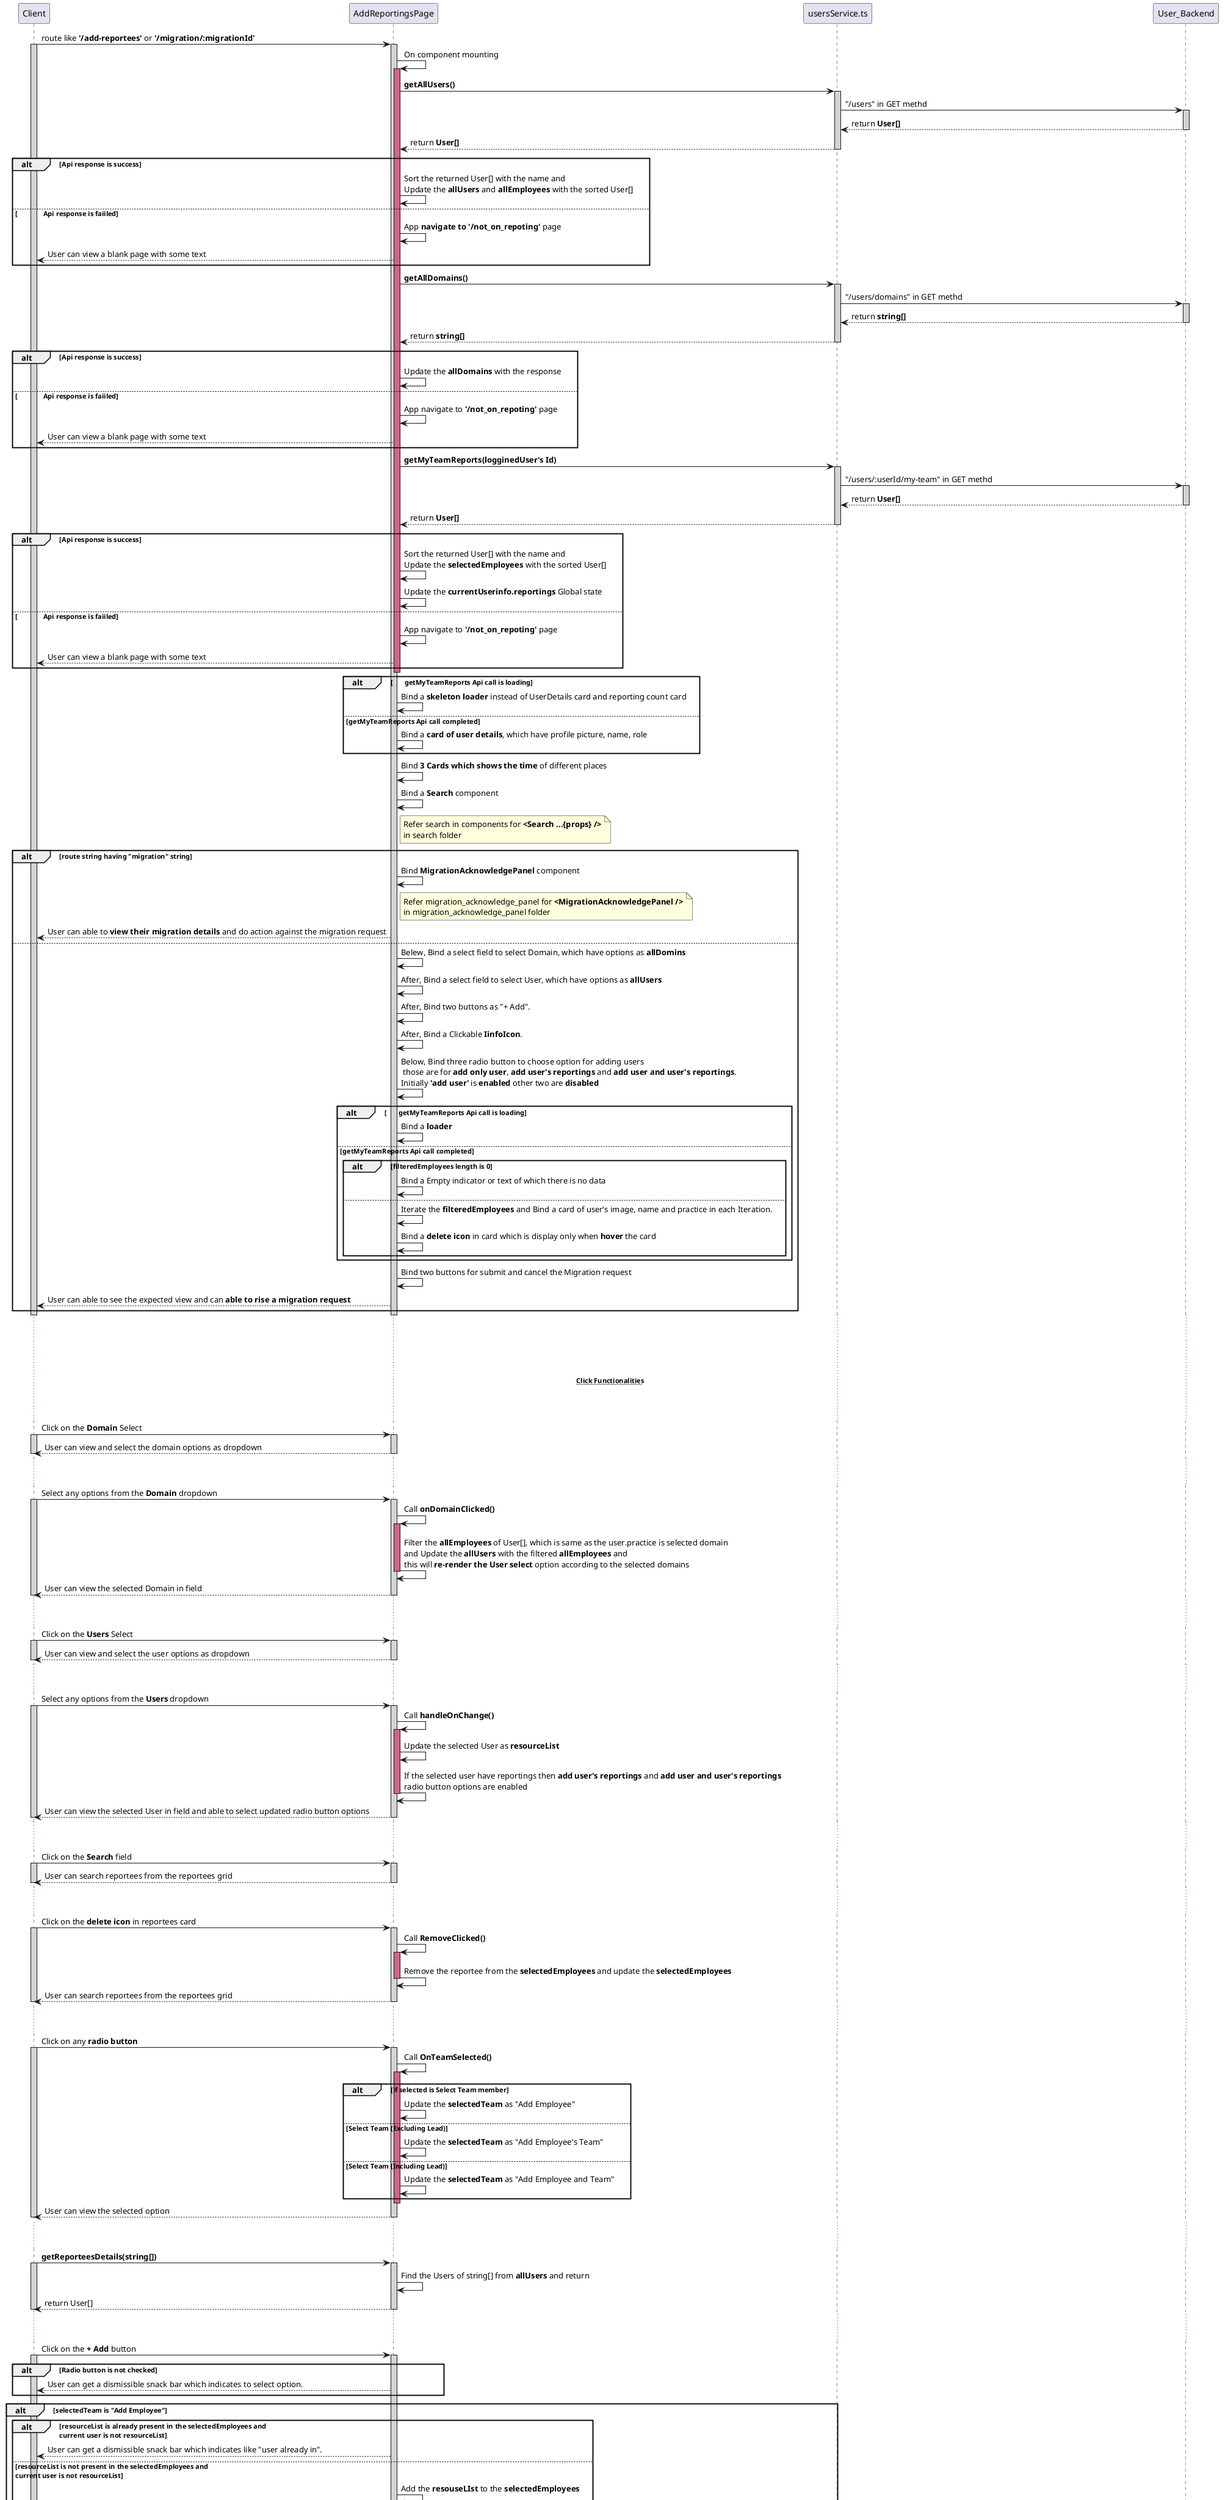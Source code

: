 @startuml AddReportingsPage Sequence Diagram 

participant Client 
participant AddReportingsPage

Client -> AddReportingsPage : route like **'/add-reportees'** or **'/migration/:migrationId'**
activate Client #D3D3D3
activate AddReportingsPage #D3D3D3
    AddReportingsPage -> AddReportingsPage : On component mounting
    activate AddReportingsPage #D16587
        AddReportingsPage -> usersService.ts : **getAllUsers()**
        activate usersService.ts #D3D3D3
            usersService.ts -> User_Backend : "/users" in GET methd
            activate User_Backend #D3D3D3
                usersService.ts <-- User_Backend : return **User[]**
            deactivate User_Backend
            AddReportingsPage <-- usersService.ts : return **User[]**
        deactivate usersService.ts
        alt Api response is success 
            AddReportingsPage -> AddReportingsPage : Sort the returned User[] with the name and\nUpdate the **allUsers** and **allEmployees** with the sorted User[]
        else \t\tApi response is faiiled
            AddReportingsPage -> AddReportingsPage : App **navigate to '/not_on_repoting'** page
            Client <-- AddReportingsPage : User can view a blank page with some text
        end
        AddReportingsPage -> usersService.ts : **getAllDomains()**
        activate usersService.ts #D3D3D3
            usersService.ts -> User_Backend : "/users/domains" in GET methd
            activate User_Backend #D3D3D3
                usersService.ts <-- User_Backend : return **string[]**
            deactivate User_Backend
            AddReportingsPage <-- usersService.ts : return **string[]**
        deactivate usersService.ts
        alt Api response is success 
            AddReportingsPage -> AddReportingsPage : Update the **allDomains** with the response
        else \t\tApi response is faiiled
            AddReportingsPage -> AddReportingsPage : App navigate to **'/not_on_repoting'** page
            Client <-- AddReportingsPage : User can view a blank page with some text
        end
        AddReportingsPage -> usersService.ts : **getMyTeamReports(logginedUser's Id)**
        activate usersService.ts #D3D3D3
            usersService.ts -> User_Backend : "/users/:userId/my-team" in GET methd
            activate User_Backend #D3D3D3
                usersService.ts <-- User_Backend : return **User[]**
            deactivate User_Backend
            AddReportingsPage <-- usersService.ts : return **User[]**
        deactivate usersService.ts
        alt Api response is success 
            AddReportingsPage -> AddReportingsPage : Sort the returned User[] with the name and\nUpdate the **selectedEmployees** with the sorted User[]
            AddReportingsPage -> AddReportingsPage : Update the **currentUserinfo.reportings** Global state
        else \t\tApi response is faiiled
            AddReportingsPage -> AddReportingsPage : App navigate to **'/not_on_repoting'** page
            Client <-- AddReportingsPage : User can view a blank page with some text
        end
    deactivate AddReportingsPage
    alt \tgetMyTeamReports Api call is loading
        AddReportingsPage -> AddReportingsPage : Bind a **skeleton loader** instead of UserDetails card and reporting count card
    else getMyTeamReports Api call completed
        AddReportingsPage -> AddReportingsPage : Bind a **card of user details**, which have profile picture, name, role
    end 
    AddReportingsPage -> AddReportingsPage : Bind **3 Cards which shows the time** of different places
    AddReportingsPage -> AddReportingsPage : Bind a **Search** component 
    note right of AddReportingsPage : Refer search in components for **<Search ...{props} />**\nin search folder
    alt route string having "migration" string
        AddReportingsPage -> AddReportingsPage : Bind **MigrationAcknowledgePanel** component
        note right of AddReportingsPage : Refer migration_acknowledge_panel for **<MigrationAcknowledgePanel />**\nin migration_acknowledge_panel folder
        Client <-- AddReportingsPage : User can able to **view their migration details** and do action against the migration request
    else 
        AddReportingsPage -> AddReportingsPage : Belew, Bind a select field to select Domain, which have options as **allDomins**
        AddReportingsPage -> AddReportingsPage : After, Bind a select field to select User, which have options as **allUsers**
        AddReportingsPage -> AddReportingsPage : After, Bind two buttons as "+ Add". 
        AddReportingsPage -> AddReportingsPage : After, Bind a Clickable **IinfoIcon**.
        AddReportingsPage -> AddReportingsPage : Below, Bind three radio button to choose option for adding users \n those are for **add only user**, **add user's reportings** and **add user and user's reportings**. \nInitially **'add user'** is **enabled** other two are **disabled**
        alt \tgetMyTeamReports Api call is loading 
            AddReportingsPage -> AddReportingsPage : Bind a **loader** 
        else getMyTeamReports Api call completed
            alt filteredEmployees length is 0
                AddReportingsPage -> AddReportingsPage : Bind a Empty indicator or text of which there is no data
            else 
                AddReportingsPage -> AddReportingsPage : Iterate the **filteredEmployees** and Bind a card of user's image, name and practice in each Iteration.
                AddReportingsPage -> AddReportingsPage : Bind a **delete icon** in card which is display only when **hover** the card
            end
        end 
        AddReportingsPage -> AddReportingsPage : Bind two buttons for submit and cancel the Migration request
        Client <-- AddReportingsPage : User can able to see the expected view and can **able to rise a migration request**
    end 
deactivate AddReportingsPage
deactivate Client


... ...
... ...
...~~**Click Functionalities**~~...

... ...

Client -> AddReportingsPage : Click on the **Domain** Select 
activate Client #D3D3D3
activate AddReportingsPage #D3D3D3
    Client <-- AddReportingsPage : User can view and select the domain options as dropdown
deactivate AddReportingsPage
deactivate Client

... ...

Client -> AddReportingsPage : Select any options from the **Domain** dropdown 
activate Client #D3D3D3
activate AddReportingsPage #D3D3D3
    AddReportingsPage -> AddReportingsPage : Call **onDomainClicked()**
    activate AddReportingsPage #D16587
        AddReportingsPage -> AddReportingsPage : Filter the **allEmployees** of User[], which is same as the user.practice is selected domain \nand Update the **allUsers** with the filtered **allEmployees** and \nthis will **re-render the User select** option according to the selected domains
    deactivate AddReportingsPage
    Client <-- AddReportingsPage : User can view the selected Domain in field
deactivate AddReportingsPage
deactivate Client

... ...

Client -> AddReportingsPage : Click on the **Users** Select 
activate Client #D3D3D3
activate AddReportingsPage #D3D3D3
    Client <-- AddReportingsPage : User can view and select the user options as dropdown
deactivate AddReportingsPage
deactivate Client

... ...

Client -> AddReportingsPage : Select any options from the **Users** dropdown
activate Client #D3D3D3
activate AddReportingsPage #D3D3D3
    AddReportingsPage -> AddReportingsPage : Call **handleOnChange()**
    activate AddReportingsPage #D16587
        AddReportingsPage -> AddReportingsPage : Update the selected User as **resourceList** 
        AddReportingsPage -> AddReportingsPage : If the selected user have reportings then **add user's reportings** and **add user and user's reportings** \nradio button options are enabled
    deactivate AddReportingsPage
    Client <-- AddReportingsPage : User can view the selected User in field and able to select updated radio button options
deactivate AddReportingsPage
deactivate Client

... ...

Client -> AddReportingsPage : Click on the **Search** field 
activate Client #D3D3D3
activate AddReportingsPage #D3D3D3
    Client <-- AddReportingsPage : User can search reportees from the reportees grid
deactivate AddReportingsPage
deactivate Client

... ...

Client -> AddReportingsPage : Click on the **delete icon** in reportees card 
activate Client #D3D3D3
activate AddReportingsPage #D3D3D3
    AddReportingsPage -> AddReportingsPage : Call **RemoveClicked()**
    activate AddReportingsPage #D16587
        AddReportingsPage -> AddReportingsPage : Remove the reportee from the **selectedEmployees** and update the **selectedEmployees** 
    deactivate AddReportingsPage
    Client <-- AddReportingsPage : User can search reportees from the reportees grid
deactivate AddReportingsPage
deactivate Client

... ...

Client -> AddReportingsPage : Click on any **radio button**
activate Client #D3D3D3
activate AddReportingsPage #D3D3D3
    AddReportingsPage -> AddReportingsPage : Call **OnTeamSelected()**
    activate AddReportingsPage #D16587
        alt if selected is Select Team member
            AddReportingsPage -> AddReportingsPage : Update the **selectedTeam** as "Add Employee"
        else Select Team (Excluding Lead) 
            AddReportingsPage -> AddReportingsPage : Update the **selectedTeam** as "Add Employee's Team"
        else Select Team (Including Lead)
            AddReportingsPage -> AddReportingsPage : Update the **selectedTeam** as "Add Employee and Team"
        end
    deactivate AddReportingsPage
    Client <-- AddReportingsPage : User can view the selected option
deactivate AddReportingsPage
deactivate Client
... ...

Client -> AddReportingsPage : **getReporteesDetails(string[])**
activate Client #D3D3D3
activate AddReportingsPage #D3D3D3
    AddReportingsPage -> AddReportingsPage : Find the Users of string[] from **allUsers** and return 
    Client <-- AddReportingsPage : return User[]
deactivate AddReportingsPage
deactivate Client

... ...

Client -> AddReportingsPage : Click on the **+ Add** button
activate Client #D3D3D3
activate AddReportingsPage #D3D3D3
    alt Radio button is not checked
        Client <-- AddReportingsPage : User can get a dismissible snack bar which indicates to select option.
    end
    alt selectedTeam is "Add Employee"
        alt resourceList is already present in the selectedEmployees and \ncurrent user is not resourceList
            Client <-- AddReportingsPage : User can get a dismissible snack bar which indicates like "user already in".
        else resourceList is not present in the selectedEmployees and \ncurrent user is not resourceList
            AddReportingsPage -> AddReportingsPage : Add the **resouseLIst** to the **selectedEmployees**
            Client <-- AddReportingsPage : User can get a dismissible snack bar which indicates as success
        else resourceList is a current user
            Client <-- AddReportingsPage : User can get a dismissible snack bar which indicates like "you cannot add you"
        end
        AddReportingsPage -> AddReportingsPage : Filter the **selectedEmployees** and remove the duplicates and Update **selectedEmployees** with filtered
    else selectedTeam is "Add Employee's Team"
        AddReportingsPage -> AddReportingsPage : Filter the **resourceList.reportings**, remove if resourceList.userId and current userId is present 
        AddReportingsPage -> AddReportingsPage : Declare a variable **employees** and call **getReporteesDetails with resourceList.reportings** and assign the value
        AddReportingsPage -> AddReportingsPage : Concatinate the **selectedEmployees and employees** and remove duplicates and update it in **selectedEmployees**
        Client <-- AddReportingsPage : User can get a dismissible snack bar which indicates a success message
    else selectedTeam is "Add Employee and Team"
        AddReportingsPage -> AddReportingsPage : Filter the **resourceList.reportings**, remove if current userId is present 
        AddReportingsPage -> AddReportingsPage : Declare a variable **employees** and call **getReporteesDetails with resourceList.reportings** and assign the value
        AddReportingsPage -> AddReportingsPage : Concatinate the **selectedEmployees and employees** and remove duplicates and update it in **selectedEmployees**
        Client <-- AddReportingsPage : User can get a dismissible snack bar which indicates a success message
    end
    AddReportingsPage -> AddReportingsPage : Update the **resourceList** with emptyUser which have no value\nand Update the **selectedDomain** as []
    Client <-- AddReportingsPage : User can view the selected users in grid
deactivate AddReportingsPage
deactivate Client


... ...

Client -> AddReportingsPage : Click on **Reset** Button
activate Client #D3D3D3
activate AddReportingsPage #D3D3D3
    AddReportingsPage -> AddReportingsPage : Call **cancelMigration()**
    activate AddReportingsPage #D16587
        AddReportingsPage -> AddReportingsPage : Sort the data which we are previously fetched for the loggined users reporting\n Update the **selectedEmployees** with sorted User[]
    deactivate AddReportingsPage
    Client <-- AddReportingsPage : User can view their reportings or removed selected reportees from grid.
deactivate AddReportingsPage
deactivate Client


... ...

Client -> AddReportingsPage : Click on **Send Request** button
activate Client #D3D3D3
activate AddReportingsPage #D3D3D3
    AddReportingsPage -> AddReportingsPage : Call **onSendRequestClicked()**
    activate AddReportingsPage #D16587
        AddReportingsPage -> AddReportingsPage : Find the loggined user from **allUsers** and assign it into a **Reporter** variable and\n **filter the reportings of the Reporter** by removing their "Id"
        AddReportingsPage -> AddReportingsPage : Loop the **selectedEmployees** and form an new array **selectedUserIds** with the userId of all users \nfrom **selectedEmployees** array
        alt loggined User's filtered reportings array is same as selectedUserIds
            Client <-- AddReportingsPage : User can get a dismissible snack bar which indicates a failure message
        else 
            AddReportingsPage -> AddReportingsPage : Form an **RequestedData** in type of **reporteeMigration** with **Reporter and selectedEmployees**
            AddReportingsPage -> usersService.ts : **sendReporteeMigrationRequest(RequestedData, loggined user's userId)**
            activate usersService.ts #D3D3D3
                usersService.ts -> usersService.ts : Create a new object **requestBody** with **toUser as RequestData.toUser**
                usersService.ts -> usersService.ts : Iterate the **RequestData.reportees of User[]** and form a new array of **User.userId** and \nassign the value to **requestBody.reportees**
                usersService.ts -> User_Backend : **"/users/:userId/reportee-migration/request"** in POST Method \nwith **RequestedData in Body**
                activate User_Backend #D3D3D3
                    return return AxiosReponse
                deactivate User_Backend
                AddReportingsPage <-- usersService.ts : return AxiosResponse
            deactivate usersService.ts
            alt is success response 
                Client <-- AddReportingsPage : User can get a dismissible snack bar which indicates a success message
            else 
                Client <-- AddReportingsPage : User can get a dismissible snack bar which indicates a failure message
            end
        end
    deactivate AddReportingsPage
    Client <-- AddReportingsPage : User can View the response of their migration request.
deactivate AddReportingsPage
deactivate Client

... ...

Client -> AddReportingsPage : User Click on the **InfoIcon**
activate Client #D3D3D3
activate AddReportingsPage #D3D3D3
    AddReportingsPage -> AddReportingsPage : It enables the **popoverContent**
    Client <-- AddReportingsPage : User can view a popover box that having an info
deactivate AddReportingsPage
deactivate Client

... ...
... ...
...~~**Change Functionalities**~~...
... ...


Client -> AddReportingsPage : Entering values on **Domain** select field
activate Client #D3D3D3
activate AddReportingsPage #D3D3D3
    AddReportingsPage -> AddReportingsPage : Filter the domins with entered text 
    Client <-- AddReportingsPage : User can have the suggestion with serched domain
deactivate AddReportingsPage
deactivate Client

... ...


Client -> AddReportingsPage : Entering values on **User** select field
activate Client #D3D3D3
activate AddReportingsPage #D3D3D3
    AddReportingsPage -> AddReportingsPage : Filter the users with entered text
    Client <-- AddReportingsPage : User can have the suggestion with serched user
deactivate AddReportingsPage
deactivate Client


... ...


Client -> AddReportingsPage : Entering values on **Search** field of reportees or selected employees
activate Client #D3D3D3
activate AddReportingsPage #D3D3D3
    AddReportingsPage -> AddReportingsPage : **handleViewReporteesSearch(search input)**
    activate AddReportingsPage #D16587
        AddReportingsPage -> AddReportingsPage : Filter the **selectedEmployee** oF User[] with User.name includes the search text\n Update the **filteredEmployees** with filtered User[]
    deactivate AddReportingsPage
    Client <-- AddReportingsPage : User can view the searched users in reportees Grid.
deactivate AddReportingsPage
deactivate Client

... ...


Client -> AddReportingsPage : Entering values on **Domain** select field 
activate Client #D3D3D3
activate AddReportingsPage #D3D3D3
    AddReportingsPage -> AddReportingsPage : Filter the **Domains** with search text and populate the suggestions
    Client <-- AddReportingsPage : User can view the suggestions in dropdown.
deactivate AddReportingsPage
deactivate Client

... ...


Client -> AddReportingsPage : Entering values on **Reportees** select field 
activate Client #D3D3D3
activate AddReportingsPage #D3D3D3
    AddReportingsPage -> AddReportingsPage : Filter the **Reprtees** list with search text and populate the suggestions
    Client <-- AddReportingsPage : User can view the suggestions in dropdown.
deactivate AddReportingsPage
deactivate Client

@enduml